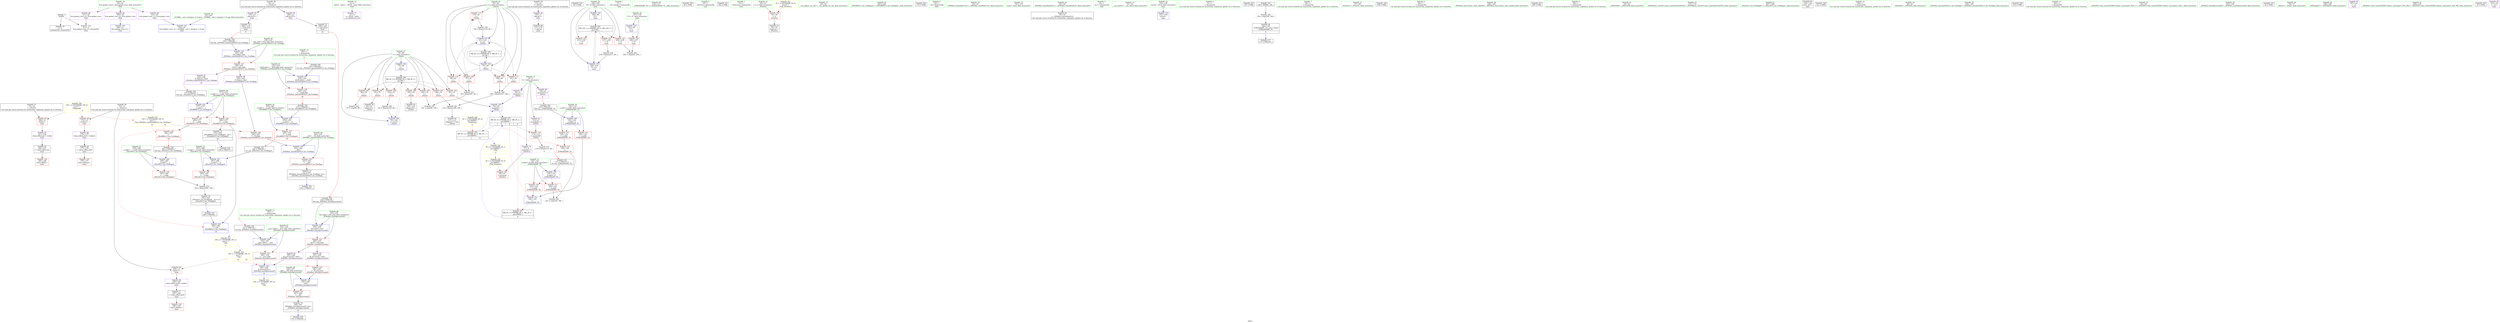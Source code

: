 digraph "SVFG" {
	label="SVFG";

	Node0x55feac2546a0 [shape=record,color=grey,label="{NodeID: 0\nNullPtr}"];
	Node0x55feac2546a0 -> Node0x55feac260630[style=solid];
	Node0x55feac2546a0 -> Node0x55feac265fe0[style=solid];
	Node0x55feac25f0d0 [shape=record,color=red,label="{NodeID: 97\n166\<--12\nvtable\<--\nmain\n}"];
	Node0x55feac25f0d0 -> Node0x55feac2621e0[style=solid];
	Node0x55feac25d070 [shape=record,color=green,label="{NodeID: 14\n4\<--6\n_ZStL8__ioinit\<--_ZStL8__ioinit_field_insensitive\nGlob }"];
	Node0x55feac25d070 -> Node0x55feac261930[style=solid];
	Node0x55feac25fc30 [shape=record,color=red,label="{NodeID: 111\n107\<--81\n\<--j\n_Z4initv\n}"];
	Node0x55feac25fc30 -> Node0x55feac26c6e0[style=solid];
	Node0x55feac25de10 [shape=record,color=green,label="{NodeID: 28\n81\<--82\nj\<--j_field_insensitive\n_Z4initv\n}"];
	Node0x55feac25de10 -> Node0x55feac25fa90[style=solid];
	Node0x55feac25de10 -> Node0x55feac25fb60[style=solid];
	Node0x55feac25de10 -> Node0x55feac25fc30[style=solid];
	Node0x55feac25de10 -> Node0x55feac25fd00[style=solid];
	Node0x55feac25de10 -> Node0x55feac25fdd0[style=solid];
	Node0x55feac25de10 -> Node0x55feac266280[style=solid];
	Node0x55feac25de10 -> Node0x55feac266350[style=solid];
	Node0x55feac2650e0 [shape=record,color=red,label="{NodeID: 125\n178\<--177\nvbase.offset4\<--\nmain\n}"];
	Node0x55feac25eaf0 [shape=record,color=green,label="{NodeID: 42\n230\<--231\nthis.addr\<--this.addr_field_insensitive\n_ZNSt8ios_base4setfESt13_Ios_Fmtflags\n}"];
	Node0x55feac25eaf0 -> Node0x55feac265280[style=solid];
	Node0x55feac25eaf0 -> Node0x55feac266aa0[style=solid];
	Node0x55feac265c40 [shape=record,color=red,label="{NodeID: 139\n301\<--295\n\<--__a.addr\n_ZStorSt13_Ios_FmtflagsS_\n}"];
	Node0x55feac265c40 -> Node0x55feac26c260[style=solid];
	Node0x55feac260730 [shape=record,color=black,label="{NodeID: 56\n11\<--10\n\<--_ZSt3cin\nCan only get source location for instruction, argument, global var or function.}"];
	Node0x55feac260730 -> Node0x55feac262790[style=solid];
	Node0x55feac286c80 [shape=record,color=black,label="{NodeID: 319\n59 = PHI()\n}"];
	Node0x55feac26c3e0 [shape=record,color=grey,label="{NodeID: 236\n125 = Binary(124, 84, )\n}"];
	Node0x55feac26c3e0 -> Node0x55feac266420[style=solid];
	Node0x55feac266830 [shape=record,color=blue,label="{NodeID: 153\n157\<--84\nTC\<--\nmain\n}"];
	Node0x55feac266830 -> Node0x55feac264cd0[style=dashed];
	Node0x55feac261380 [shape=record,color=black,label="{NodeID: 70\n180\<--179\n\<--add.ptr5\nmain\n|{<s0>9}}"];
	Node0x55feac261380:s0 -> Node0x55feac288800[style=solid,color=red];
	Node0x55feac2881c0 [shape=record,color=black,label="{NodeID: 333\n276 = PHI(242, )\n1st arg _ZStoRRSt13_Ios_FmtflagsS_ }"];
	Node0x55feac2881c0 -> Node0x55feac267120[style=solid];
	Node0x55feac275890 [shape=record,color=black,label="{NodeID: 250\nMR_4V_2 = PHI(MR_4V_4, MR_4V_1, )\npts\{90000 \}\n|{|<s1>11}}"];
	Node0x55feac275890 -> Node0x55feac2661b0[style=dashed];
	Node0x55feac275890:s1 -> Node0x55feac27c0a0[style=dashed,color=blue];
	Node0x55feac267390 [shape=record,color=blue,label="{NodeID: 167\n297\<--294\n__b.addr\<--__b\n_ZStorSt13_Ios_FmtflagsS_\n}"];
	Node0x55feac267390 -> Node0x55feac265d10[style=dashed];
	Node0x55feac261ee0 [shape=record,color=purple,label="{NodeID: 84\n309\<--20\nllvm.global_ctors_0\<--llvm.global_ctors\nGlob }"];
	Node0x55feac261ee0 -> Node0x55feac265de0[style=solid];
	Node0x55feac25bcb0 [shape=record,color=green,label="{NodeID: 1\n7\<--1\n__dso_handle\<--dummyObj\nGlob }"];
	Node0x55feac25f1a0 [shape=record,color=red,label="{NodeID: 98\n175\<--15\nvtable2\<--\nmain\n}"];
	Node0x55feac25f1a0 -> Node0x55feac2622b0[style=solid];
	Node0x55feac25d170 [shape=record,color=green,label="{NodeID: 15\n8\<--9\nf\<--f_field_insensitive\nGlob }"];
	Node0x55feac25d170 -> Node0x55feac261a00[style=solid];
	Node0x55feac25d170 -> Node0x55feac261ad0[style=solid];
	Node0x55feac25d170 -> Node0x55feac261ba0[style=solid];
	Node0x55feac25d170 -> Node0x55feac261c70[style=solid];
	Node0x55feac25fd00 [shape=record,color=red,label="{NodeID: 112\n108\<--81\n\<--j\n_Z4initv\n}"];
	Node0x55feac25fd00 -> Node0x55feac26c6e0[style=solid];
	Node0x55feac25dee0 [shape=record,color=green,label="{NodeID: 29\n116\<--117\n_Z3MinIiiEbRT_T0_\<--_Z3MinIiiEbRT_T0__field_insensitive\n}"];
	Node0x55feac2651b0 [shape=record,color=red,label="{NodeID: 126\n188\<--187\nvbase.offset9\<--\nmain\n}"];
	Node0x55feac25ebc0 [shape=record,color=green,label="{NodeID: 43\n232\<--233\n__fmtfl.addr\<--__fmtfl.addr_field_insensitive\n_ZNSt8ios_base4setfESt13_Ios_Fmtflags\n}"];
	Node0x55feac25ebc0 -> Node0x55feac265350[style=solid];
	Node0x55feac25ebc0 -> Node0x55feac266b70[style=solid];
	Node0x55feac265d10 [shape=record,color=red,label="{NodeID: 140\n302\<--297\n\<--__b.addr\n_ZStorSt13_Ios_FmtflagsS_\n}"];
	Node0x55feac265d10 -> Node0x55feac26c260[style=solid];
	Node0x55feac260830 [shape=record,color=black,label="{NodeID: 57\n12\<--10\n\<--_ZSt3cin\nCan only get source location for instruction, argument, global var or function.}"];
	Node0x55feac260830 -> Node0x55feac25f0d0[style=solid];
	Node0x55feac286db0 [shape=record,color=black,label="{NodeID: 320\n62 = PHI()\n}"];
	Node0x55feac26c560 [shape=record,color=grey,label="{NodeID: 237\n114 = Binary(113, 84, )\n|{<s0>6}}"];
	Node0x55feac26c560:s0 -> Node0x55feac288bc0[style=solid,color=red];
	Node0x55feac266900 [shape=record,color=blue,label="{NodeID: 154\n159\<--84\nTI\<--\nmain\n}"];
	Node0x55feac266900 -> Node0x55feac276290[style=dashed];
	Node0x55feac261450 [shape=record,color=black,label="{NodeID: 71\n187\<--186\n\<--vbase.offset.ptr8\nmain\n}"];
	Node0x55feac261450 -> Node0x55feac2651b0[style=solid];
	Node0x55feac288300 [shape=record,color=black,label="{NodeID: 334\n250 = PHI(190, )\n0th arg _ZNSt8ios_base9precisionEl }"];
	Node0x55feac288300 -> Node0x55feac266d10[style=solid];
	Node0x55feac275d90 [shape=record,color=black,label="{NodeID: 251\nMR_4V_3 = PHI(MR_4V_1, MR_4V_2, )\npts\{90000 \}\n|{<s0>6}}"];
	Node0x55feac275d90:s0 -> Node0x55feac274990[style=dashed,color=blue];
	Node0x55feac261fe0 [shape=record,color=purple,label="{NodeID: 85\n310\<--20\nllvm.global_ctors_1\<--llvm.global_ctors\nGlob }"];
	Node0x55feac261fe0 -> Node0x55feac265ee0[style=solid];
	Node0x55feac25bd40 [shape=record,color=green,label="{NodeID: 2\n10\<--1\n_ZSt3cin\<--dummyObj\nGlob }"];
	Node0x55feac25f270 [shape=record,color=red,label="{NodeID: 99\n185\<--15\nvtable7\<--\nmain\n}"];
	Node0x55feac25f270 -> Node0x55feac262380[style=solid];
	Node0x55feac25d270 [shape=record,color=green,label="{NodeID: 16\n20\<--24\nllvm.global_ctors\<--llvm.global_ctors_field_insensitive\nGlob }"];
	Node0x55feac25d270 -> Node0x55feac261ee0[style=solid];
	Node0x55feac25d270 -> Node0x55feac261fe0[style=solid];
	Node0x55feac25d270 -> Node0x55feac2620e0[style=solid];
	Node0x55feac25fdd0 [shape=record,color=red,label="{NodeID: 113\n119\<--81\n\<--j\n_Z4initv\n}"];
	Node0x55feac25fdd0 -> Node0x55feac26c860[style=solid];
	Node0x55feac25dfe0 [shape=record,color=green,label="{NodeID: 30\n132\<--133\na.addr\<--a.addr_field_insensitive\n_Z3MinIiiEbRT_T0_\n}"];
	Node0x55feac25dfe0 -> Node0x55feac25ff70[style=solid];
	Node0x55feac25dfe0 -> Node0x55feac264990[style=solid];
	Node0x55feac25dfe0 -> Node0x55feac2664f0[style=solid];
	Node0x55feac265280 [shape=record,color=red,label="{NodeID: 127\n238\<--230\nthis1\<--this.addr\n_ZNSt8ios_base4setfESt13_Ios_Fmtflags\n}"];
	Node0x55feac265280 -> Node0x55feac262450[style=solid];
	Node0x55feac265280 -> Node0x55feac262520[style=solid];
	Node0x55feac25ec90 [shape=record,color=green,label="{NodeID: 44\n234\<--235\n__old\<--__old_field_insensitive\n_ZNSt8ios_base4setfESt13_Ios_Fmtflags\n}"];
	Node0x55feac25ec90 -> Node0x55feac265420[style=solid];
	Node0x55feac25ec90 -> Node0x55feac266c40[style=solid];
	Node0x55feac265de0 [shape=record,color=blue,label="{NodeID: 141\n309\<--21\nllvm.global_ctors_0\<--\nGlob }"];
	Node0x55feac260930 [shape=record,color=black,label="{NodeID: 58\n14\<--13\n\<--_ZSt4cout\nCan only get source location for instruction, argument, global var or function.}"];
	Node0x55feac260930 -> Node0x55feac262860[style=solid];
	Node0x55feac260930 -> Node0x55feac25f000[style=solid];
	Node0x55feac286e80 [shape=record,color=black,label="{NodeID: 321\n162 = PHI()\n}"];
	Node0x55feac26c6e0 [shape=record,color=grey,label="{NodeID: 238\n109 = Binary(107, 108, )\n}"];
	Node0x55feac26c6e0 -> Node0x55feac26c9e0[style=solid];
	Node0x55feac2669d0 [shape=record,color=blue,label="{NodeID: 155\n159\<--218\nTI\<--inc\nmain\n}"];
	Node0x55feac2669d0 -> Node0x55feac276290[style=dashed];
	Node0x55feac261520 [shape=record,color=black,label="{NodeID: 72\n190\<--189\n\<--add.ptr10\nmain\n|{<s0>10}}"];
	Node0x55feac261520:s0 -> Node0x55feac288300[style=solid,color=red];
	Node0x55feac288440 [shape=record,color=black,label="{NodeID: 335\n251 = PHI(192, )\n1st arg _ZNSt8ios_base9precisionEl }"];
	Node0x55feac288440 -> Node0x55feac266de0[style=solid];
	Node0x55feac276290 [shape=record,color=black,label="{NodeID: 252\nMR_22V_3 = PHI(MR_22V_4, MR_22V_2, )\npts\{160 \}\n}"];
	Node0x55feac276290 -> Node0x55feac264da0[style=dashed];
	Node0x55feac276290 -> Node0x55feac264e70[style=dashed];
	Node0x55feac276290 -> Node0x55feac264f40[style=dashed];
	Node0x55feac276290 -> Node0x55feac2669d0[style=dashed];
	Node0x55feac2620e0 [shape=record,color=purple,label="{NodeID: 86\n311\<--20\nllvm.global_ctors_2\<--llvm.global_ctors\nGlob }"];
	Node0x55feac2620e0 -> Node0x55feac265fe0[style=solid];
	Node0x55feac25bff0 [shape=record,color=green,label="{NodeID: 3\n13\<--1\n_ZSt4cout\<--dummyObj\nGlob }"];
	Node0x55feac25f340 [shape=record,color=red,label="{NodeID: 100\n55\<--50\n\<--n\n_Z5solvev\n}"];
	Node0x55feac25f340 -> Node0x55feac260c30[style=solid];
	Node0x55feac25d370 [shape=record,color=green,label="{NodeID: 17\n25\<--26\n__cxx_global_var_init\<--__cxx_global_var_init_field_insensitive\n}"];
	Node0x55feac25fea0 [shape=record,color=red,label="{NodeID: 114\n113\<--112\n\<--arrayidx8\n_Z4initv\n}"];
	Node0x55feac25fea0 -> Node0x55feac26c560[style=solid];
	Node0x55feac25e0b0 [shape=record,color=green,label="{NodeID: 31\n134\<--135\nb.addr\<--b.addr_field_insensitive\n_Z3MinIiiEbRT_T0_\n}"];
	Node0x55feac25e0b0 -> Node0x55feac264a60[style=solid];
	Node0x55feac25e0b0 -> Node0x55feac264b30[style=solid];
	Node0x55feac25e0b0 -> Node0x55feac2665c0[style=solid];
	Node0x55feac265350 [shape=record,color=red,label="{NodeID: 128\n242\<--232\n\<--__fmtfl.addr\n_ZNSt8ios_base4setfESt13_Ios_Fmtflags\n|{<s0>18}}"];
	Node0x55feac265350:s0 -> Node0x55feac2881c0[style=solid,color=red];
	Node0x55feac25ed60 [shape=record,color=green,label="{NodeID: 45\n245\<--246\n_ZStoRRSt13_Ios_FmtflagsS_\<--_ZStoRRSt13_Ios_FmtflagsS__field_insensitive\n}"];
	Node0x55feac265ee0 [shape=record,color=blue,label="{NodeID: 142\n310\<--22\nllvm.global_ctors_1\<--_GLOBAL__sub_I_mengrao_3_0.cpp\nGlob }"];
	Node0x55feac260a30 [shape=record,color=black,label="{NodeID: 59\n15\<--13\n\<--_ZSt4cout\nCan only get source location for instruction, argument, global var or function.}"];
	Node0x55feac260a30 -> Node0x55feac25f1a0[style=solid];
	Node0x55feac260a30 -> Node0x55feac25f270[style=solid];
	Node0x55feac286f50 [shape=record,color=black,label="{NodeID: 322\n172 = PHI()\n}"];
	Node0x55feac26c860 [shape=record,color=grey,label="{NodeID: 239\n120 = Binary(119, 84, )\n}"];
	Node0x55feac26c860 -> Node0x55feac266350[style=solid];
	Node0x55feac266aa0 [shape=record,color=blue,label="{NodeID: 156\n230\<--228\nthis.addr\<--this\n_ZNSt8ios_base4setfESt13_Ios_Fmtflags\n}"];
	Node0x55feac266aa0 -> Node0x55feac265280[style=dashed];
	Node0x55feac2615f0 [shape=record,color=black,label="{NodeID: 73\n227\<--247\n_ZNSt8ios_base4setfESt13_Ios_Fmtflags_ret\<--\n_ZNSt8ios_base4setfESt13_Ios_Fmtflags\n|{<s0>9}}"];
	Node0x55feac2615f0:s0 -> Node0x55feac287050[style=solid,color=blue];
	Node0x55feac288580 [shape=record,color=black,label="{NodeID: 336\n293 = PHI(284, )\n0th arg _ZStorSt13_Ios_FmtflagsS_ }"];
	Node0x55feac288580 -> Node0x55feac2672c0[style=solid];
	Node0x55feac2621e0 [shape=record,color=purple,label="{NodeID: 87\n167\<--166\nvbase.offset.ptr\<--vtable\nmain\n}"];
	Node0x55feac2621e0 -> Node0x55feac261110[style=solid];
	Node0x55feac25c080 [shape=record,color=green,label="{NodeID: 4\n16\<--1\n.str\<--dummyObj\nGlob }"];
	Node0x55feac25f410 [shape=record,color=red,label="{NodeID: 101\n58\<--57\n\<--arrayidx\n_Z5solvev\n}"];
	Node0x55feac25d470 [shape=record,color=green,label="{NodeID: 18\n29\<--30\n_ZNSt8ios_base4InitC1Ev\<--_ZNSt8ios_base4InitC1Ev_field_insensitive\n}"];
	Node0x55feac25ff70 [shape=record,color=red,label="{NodeID: 115\n138\<--132\n\<--a.addr\n_Z3MinIiiEbRT_T0_\n}"];
	Node0x55feac25ff70 -> Node0x55feac264c00[style=solid];
	Node0x55feac25e180 [shape=record,color=green,label="{NodeID: 32\n152\<--153\nmain\<--main_field_insensitive\n}"];
	Node0x55feac265420 [shape=record,color=red,label="{NodeID: 129\n247\<--234\n\<--__old\n_ZNSt8ios_base4setfESt13_Ios_Fmtflags\n}"];
	Node0x55feac265420 -> Node0x55feac2615f0[style=solid];
	Node0x55feac25ee60 [shape=record,color=green,label="{NodeID: 46\n252\<--253\nthis.addr\<--this.addr_field_insensitive\n_ZNSt8ios_base9precisionEl\n}"];
	Node0x55feac25ee60 -> Node0x55feac2655c0[style=solid];
	Node0x55feac25ee60 -> Node0x55feac266d10[style=solid];
	Node0x55feac265fe0 [shape=record,color=blue, style = dotted,label="{NodeID: 143\n311\<--3\nllvm.global_ctors_2\<--dummyVal\nGlob }"];
	Node0x55feac260b30 [shape=record,color=black,label="{NodeID: 60\n33\<--34\n\<--_ZNSt8ios_base4InitD1Ev\nCan only get source location for instruction, argument, global var or function.}"];
	Node0x55feac287050 [shape=record,color=black,label="{NodeID: 323\n181 = PHI(227, )\n}"];
	Node0x55feac26c9e0 [shape=record,color=grey,label="{NodeID: 240\n110 = Binary(106, 109, )\n}"];
	Node0x55feac26c9e0 -> Node0x55feac260ea0[style=solid];
	Node0x55feac266b70 [shape=record,color=blue,label="{NodeID: 157\n232\<--229\n__fmtfl.addr\<--__fmtfl\n_ZNSt8ios_base4setfESt13_Ios_Fmtflags\n}"];
	Node0x55feac266b70 -> Node0x55feac265350[style=dashed];
	Node0x55feac2616c0 [shape=record,color=black,label="{NodeID: 74\n249\<--267\n_ZNSt8ios_base9precisionEl_ret\<--\n_ZNSt8ios_base9precisionEl\n|{<s0>10}}"];
	Node0x55feac2616c0:s0 -> Node0x55feac2871b0[style=solid,color=blue];
	Node0x55feac2886c0 [shape=record,color=black,label="{NodeID: 337\n294 = PHI(285, )\n1st arg _ZStorSt13_Ios_FmtflagsS_ }"];
	Node0x55feac2886c0 -> Node0x55feac267390[style=solid];
	Node0x55feac2622b0 [shape=record,color=purple,label="{NodeID: 88\n176\<--175\nvbase.offset.ptr3\<--vtable2\nmain\n}"];
	Node0x55feac2622b0 -> Node0x55feac2612b0[style=solid];
	Node0x55feac25c110 [shape=record,color=green,label="{NodeID: 5\n18\<--1\n.str.1\<--dummyObj\nGlob }"];
	Node0x55feac25f4e0 [shape=record,color=red,label="{NodeID: 102\n86\<--79\n\<--i\n_Z4initv\n}"];
	Node0x55feac25f4e0 -> Node0x55feac26d160[style=solid];
	Node0x55feac25d570 [shape=record,color=green,label="{NodeID: 19\n35\<--36\n__cxa_atexit\<--__cxa_atexit_field_insensitive\n}"];
	Node0x55feac264990 [shape=record,color=red,label="{NodeID: 116\n144\<--132\n\<--a.addr\n_Z3MinIiiEbRT_T0_\n}"];
	Node0x55feac264990 -> Node0x55feac266690[style=solid];
	Node0x55feac25e280 [shape=record,color=green,label="{NodeID: 33\n155\<--156\nretval\<--retval_field_insensitive\nmain\n}"];
	Node0x55feac25e280 -> Node0x55feac266760[style=solid];
	Node0x55feac2654f0 [shape=record,color=red,label="{NodeID: 130\n240\<--239\n\<--_M_flags\n_ZNSt8ios_base4setfESt13_Ios_Fmtflags\n}"];
	Node0x55feac2654f0 -> Node0x55feac266c40[style=solid];
	Node0x55feac25ef30 [shape=record,color=green,label="{NodeID: 47\n254\<--255\n__prec.addr\<--__prec.addr_field_insensitive\n_ZNSt8ios_base9precisionEl\n}"];
	Node0x55feac25ef30 -> Node0x55feac265690[style=solid];
	Node0x55feac25ef30 -> Node0x55feac266de0[style=solid];
	Node0x55feac2660e0 [shape=record,color=blue,label="{NodeID: 144\n79\<--84\ni\<--\n_Z4initv\n}"];
	Node0x55feac2660e0 -> Node0x55feac274e90[style=dashed];
	Node0x55feac260c30 [shape=record,color=black,label="{NodeID: 61\n56\<--55\nidxprom\<--\n_Z5solvev\n}"];
	Node0x55feac2871b0 [shape=record,color=black,label="{NodeID: 324\n191 = PHI(249, )\n}"];
	Node0x55feac26cb60 [shape=record,color=grey,label="{NodeID: 241\n101 = cmp(99, 100, )\n}"];
	Node0x55feac266c40 [shape=record,color=blue,label="{NodeID: 158\n234\<--240\n__old\<--\n_ZNSt8ios_base4setfESt13_Ios_Fmtflags\n}"];
	Node0x55feac266c40 -> Node0x55feac265420[style=dashed];
	Node0x55feac261790 [shape=record,color=black,label="{NodeID: 75\n274\<--289\n_ZStoRRSt13_Ios_FmtflagsS__ret\<--\n_ZStoRRSt13_Ios_FmtflagsS_\n|{<s0>18}}"];
	Node0x55feac261790:s0 -> Node0x55feac2878c0[style=solid,color=blue];
	Node0x55feac288800 [shape=record,color=black,label="{NodeID: 338\n228 = PHI(180, )\n0th arg _ZNSt8ios_base4setfESt13_Ios_Fmtflags }"];
	Node0x55feac288800 -> Node0x55feac266aa0[style=solid];
	Node0x55feac262380 [shape=record,color=purple,label="{NodeID: 89\n186\<--185\nvbase.offset.ptr8\<--vtable7\nmain\n}"];
	Node0x55feac262380 -> Node0x55feac261450[style=solid];
	Node0x55feac25c1a0 [shape=record,color=green,label="{NodeID: 6\n21\<--1\n\<--dummyObj\nCan only get source location for instruction, argument, global var or function.}"];
	Node0x55feac25f5b0 [shape=record,color=red,label="{NodeID: 103\n90\<--79\n\<--i\n_Z4initv\n}"];
	Node0x55feac25f5b0 -> Node0x55feac2661b0[style=solid];
	Node0x55feac25d670 [shape=record,color=green,label="{NodeID: 20\n34\<--40\n_ZNSt8ios_base4InitD1Ev\<--_ZNSt8ios_base4InitD1Ev_field_insensitive\n}"];
	Node0x55feac25d670 -> Node0x55feac260b30[style=solid];
	Node0x55feac264a60 [shape=record,color=red,label="{NodeID: 117\n140\<--134\n\<--b.addr\n_Z3MinIiiEbRT_T0_\n}"];
	Node0x55feac264a60 -> Node0x55feac26ce60[style=solid];
	Node0x55feac25e350 [shape=record,color=green,label="{NodeID: 34\n157\<--158\nTC\<--TC_field_insensitive\nmain\n}"];
	Node0x55feac25e350 -> Node0x55feac264cd0[style=solid];
	Node0x55feac25e350 -> Node0x55feac266830[style=solid];
	Node0x55feac2655c0 [shape=record,color=red,label="{NodeID: 131\n260\<--252\nthis1\<--this.addr\n_ZNSt8ios_base9precisionEl\n}"];
	Node0x55feac2655c0 -> Node0x55feac2625f0[style=solid];
	Node0x55feac2655c0 -> Node0x55feac2626c0[style=solid];
	Node0x55feac260020 [shape=record,color=green,label="{NodeID: 48\n256\<--257\n__old\<--__old_field_insensitive\n_ZNSt8ios_base9precisionEl\n}"];
	Node0x55feac260020 -> Node0x55feac265760[style=solid];
	Node0x55feac260020 -> Node0x55feac266eb0[style=solid];
	Node0x55feac2661b0 [shape=record,color=blue,label="{NodeID: 145\n93\<--90\narrayidx\<--\n_Z4initv\n}"];
	Node0x55feac2661b0 -> Node0x55feac274990[style=dashed];
	Node0x55feac260d00 [shape=record,color=black,label="{NodeID: 62\n92\<--91\nidxprom\<--\n_Z4initv\n}"];
	Node0x55feac2872f0 [shape=record,color=black,label="{NodeID: 325\n197 = PHI()\n}"];
	Node0x55feac26cce0 [shape=record,color=grey,label="{NodeID: 242\n150 = cmp(148, 149, )\n}"];
	Node0x55feac26cce0 -> Node0x55feac261040[style=solid];
	Node0x55feac266d10 [shape=record,color=blue,label="{NodeID: 159\n252\<--250\nthis.addr\<--this\n_ZNSt8ios_base9precisionEl\n}"];
	Node0x55feac266d10 -> Node0x55feac2655c0[style=dashed];
	Node0x55feac261860 [shape=record,color=black,label="{NodeID: 76\n292\<--303\n_ZStorSt13_Ios_FmtflagsS__ret\<--or\n_ZStorSt13_Ios_FmtflagsS_\n|{<s0>19}}"];
	Node0x55feac261860:s0 -> Node0x55feac287a30[style=solid,color=blue];
	Node0x55feac288940 [shape=record,color=black,label="{NodeID: 339\n229 = PHI(182, )\n1st arg _ZNSt8ios_base4setfESt13_Ios_Fmtflags }"];
	Node0x55feac288940 -> Node0x55feac266b70[style=solid];
	Node0x55feac277470 [shape=record,color=yellow,style=double,label="{NodeID: 256\n16V_1 = ENCHI(MR_16V_0)\npts\{1 \}\nFun[main]|{|<s2>9}}"];
	Node0x55feac277470 -> Node0x55feac25f0d0[style=dashed];
	Node0x55feac277470 -> Node0x55feac25f1a0[style=dashed];
	Node0x55feac277470:s2 -> Node0x55feac278b70[style=dashed,color=red];
	Node0x55feac262450 [shape=record,color=purple,label="{NodeID: 90\n239\<--238\n_M_flags\<--this1\n_ZNSt8ios_base4setfESt13_Ios_Fmtflags\n}"];
	Node0x55feac262450 -> Node0x55feac2654f0[style=solid];
	Node0x55feac25c9e0 [shape=record,color=green,label="{NodeID: 7\n63\<--1\n\<--dummyObj\nCan only get source location for instruction, argument, global var or function.}"];
	Node0x55feac25f680 [shape=record,color=red,label="{NodeID: 104\n91\<--79\n\<--i\n_Z4initv\n}"];
	Node0x55feac25f680 -> Node0x55feac260d00[style=solid];
	Node0x55feac25d770 [shape=record,color=green,label="{NodeID: 21\n47\<--48\n_Z5solvev\<--_Z5solvev_field_insensitive\n}"];
	Node0x55feac264b30 [shape=record,color=red,label="{NodeID: 118\n143\<--134\n\<--b.addr\n_Z3MinIiiEbRT_T0_\n}"];
	Node0x55feac264b30 -> Node0x55feac266690[style=solid];
	Node0x55feac25e420 [shape=record,color=green,label="{NodeID: 35\n159\<--160\nTI\<--TI_field_insensitive\nmain\n}"];
	Node0x55feac25e420 -> Node0x55feac264da0[style=solid];
	Node0x55feac25e420 -> Node0x55feac264e70[style=solid];
	Node0x55feac25e420 -> Node0x55feac264f40[style=solid];
	Node0x55feac25e420 -> Node0x55feac266900[style=solid];
	Node0x55feac25e420 -> Node0x55feac2669d0[style=solid];
	Node0x55feac265690 [shape=record,color=red,label="{NodeID: 132\n264\<--254\n\<--__prec.addr\n_ZNSt8ios_base9precisionEl\n}"];
	Node0x55feac265690 -> Node0x55feac266f80[style=solid];
	Node0x55feac2600f0 [shape=record,color=green,label="{NodeID: 49\n277\<--278\n__a.addr\<--__a.addr_field_insensitive\n_ZStoRRSt13_Ios_FmtflagsS_\n}"];
	Node0x55feac2600f0 -> Node0x55feac265900[style=solid];
	Node0x55feac2600f0 -> Node0x55feac2659d0[style=solid];
	Node0x55feac2600f0 -> Node0x55feac267050[style=solid];
	Node0x55feac27bde0 [shape=record,color=yellow,style=double,label="{NodeID: 312\n16V_2 = CSCHI(MR_16V_1)\npts\{1 \}\nCS[]|{|<s1>10|<s2>10}}"];
	Node0x55feac27bde0 -> Node0x55feac25f270[style=dashed];
	Node0x55feac27bde0:s1 -> Node0x55feac265830[style=dashed,color=red];
	Node0x55feac27bde0:s2 -> Node0x55feac266f80[style=dashed,color=red];
	Node0x55feac266280 [shape=record,color=blue,label="{NodeID: 146\n81\<--84\nj\<--\n_Z4initv\n}"];
	Node0x55feac266280 -> Node0x55feac25fa90[style=dashed];
	Node0x55feac266280 -> Node0x55feac25fb60[style=dashed];
	Node0x55feac266280 -> Node0x55feac25fc30[style=dashed];
	Node0x55feac266280 -> Node0x55feac25fd00[style=dashed];
	Node0x55feac266280 -> Node0x55feac25fdd0[style=dashed];
	Node0x55feac266280 -> Node0x55feac266350[style=dashed];
	Node0x55feac266280 -> Node0x55feac275390[style=dashed];
	Node0x55feac260dd0 [shape=record,color=black,label="{NodeID: 63\n104\<--103\nidxprom4\<--\n_Z4initv\n}"];
	Node0x55feac2873c0 [shape=record,color=black,label="{NodeID: 326\n198 = PHI()\n}"];
	Node0x55feac26ce60 [shape=record,color=grey,label="{NodeID: 243\n141 = cmp(139, 140, )\n}"];
	Node0x55feac266de0 [shape=record,color=blue,label="{NodeID: 160\n254\<--251\n__prec.addr\<--__prec\n_ZNSt8ios_base9precisionEl\n}"];
	Node0x55feac266de0 -> Node0x55feac265690[style=dashed];
	Node0x55feac261930 [shape=record,color=purple,label="{NodeID: 77\n31\<--4\n\<--_ZStL8__ioinit\n__cxx_global_var_init\n}"];
	Node0x55feac288a80 [shape=record,color=black,label="{NodeID: 340\n130 = PHI(105, )\n0th arg _Z3MinIiiEbRT_T0_ }"];
	Node0x55feac288a80 -> Node0x55feac2664f0[style=solid];
	Node0x55feac262520 [shape=record,color=purple,label="{NodeID: 91\n243\<--238\n_M_flags2\<--this1\n_ZNSt8ios_base4setfESt13_Ios_Fmtflags\n|{<s0>18}}"];
	Node0x55feac262520:s0 -> Node0x55feac287f90[style=solid,color=red];
	Node0x55feac25ca70 [shape=record,color=green,label="{NodeID: 8\n84\<--1\n\<--dummyObj\nCan only get source location for instruction, argument, global var or function.}"];
	Node0x55feac25f750 [shape=record,color=red,label="{NodeID: 105\n100\<--79\n\<--i\n_Z4initv\n}"];
	Node0x55feac25f750 -> Node0x55feac26cb60[style=solid];
	Node0x55feac25d870 [shape=record,color=green,label="{NodeID: 22\n50\<--51\nn\<--n_field_insensitive\n_Z5solvev\n}"];
	Node0x55feac25d870 -> Node0x55feac25f340[style=solid];
	Node0x55feac264c00 [shape=record,color=red,label="{NodeID: 119\n139\<--138\n\<--\n_Z3MinIiiEbRT_T0_\n}"];
	Node0x55feac264c00 -> Node0x55feac26ce60[style=solid];
	Node0x55feac25e4f0 [shape=record,color=green,label="{NodeID: 36\n164\<--165\n_ZNSt8ios_base15sync_with_stdioEb\<--_ZNSt8ios_base15sync_with_stdioEb_field_insensitive\n}"];
	Node0x55feac265760 [shape=record,color=red,label="{NodeID: 133\n267\<--256\n\<--__old\n_ZNSt8ios_base9precisionEl\n}"];
	Node0x55feac265760 -> Node0x55feac2616c0[style=solid];
	Node0x55feac2601c0 [shape=record,color=green,label="{NodeID: 50\n279\<--280\n__b.addr\<--__b.addr_field_insensitive\n_ZStoRRSt13_Ios_FmtflagsS_\n}"];
	Node0x55feac2601c0 -> Node0x55feac265aa0[style=solid];
	Node0x55feac2601c0 -> Node0x55feac267120[style=solid];
	Node0x55feac27bf40 [shape=record,color=yellow,style=double,label="{NodeID: 313\n16V_3 = CSCHI(MR_16V_2)\npts\{1 \}\nCS[]}"];
	Node0x55feac266350 [shape=record,color=blue,label="{NodeID: 147\n81\<--120\nj\<--inc\n_Z4initv\n}"];
	Node0x55feac266350 -> Node0x55feac25fa90[style=dashed];
	Node0x55feac266350 -> Node0x55feac25fb60[style=dashed];
	Node0x55feac266350 -> Node0x55feac25fc30[style=dashed];
	Node0x55feac266350 -> Node0x55feac25fd00[style=dashed];
	Node0x55feac266350 -> Node0x55feac25fdd0[style=dashed];
	Node0x55feac266350 -> Node0x55feac266350[style=dashed];
	Node0x55feac266350 -> Node0x55feac275390[style=dashed];
	Node0x55feac260ea0 [shape=record,color=black,label="{NodeID: 64\n111\<--110\nidxprom7\<--sub\n_Z4initv\n}"];
	Node0x55feac287490 [shape=record,color=black,label="{NodeID: 327\n208 = PHI()\n}"];
	Node0x55feac26cfe0 [shape=record,color=grey,label="{NodeID: 244\n205 = cmp(203, 204, )\n}"];
	Node0x55feac266eb0 [shape=record,color=blue,label="{NodeID: 161\n256\<--262\n__old\<--\n_ZNSt8ios_base9precisionEl\n}"];
	Node0x55feac266eb0 -> Node0x55feac265760[style=dashed];
	Node0x55feac261a00 [shape=record,color=purple,label="{NodeID: 78\n57\<--8\narrayidx\<--f\n_Z5solvev\n}"];
	Node0x55feac261a00 -> Node0x55feac25f410[style=solid];
	Node0x55feac288bc0 [shape=record,color=black,label="{NodeID: 341\n131 = PHI(114, )\n1st arg _Z3MinIiiEbRT_T0_ }"];
	Node0x55feac288bc0 -> Node0x55feac2665c0[style=solid];
	Node0x55feac2625f0 [shape=record,color=purple,label="{NodeID: 92\n261\<--260\n_M_precision\<--this1\n_ZNSt8ios_base9precisionEl\n}"];
	Node0x55feac2625f0 -> Node0x55feac265830[style=solid];
	Node0x55feac25cb70 [shape=record,color=green,label="{NodeID: 9\n88\<--1\n\<--dummyObj\nCan only get source location for instruction, argument, global var or function.}"];
	Node0x55feac278b70 [shape=record,color=yellow,style=double,label="{NodeID: 272\n16V_1 = ENCHI(MR_16V_0)\npts\{1 \}\nFun[_ZNSt8ios_base4setfESt13_Ios_Fmtflags]|{|<s1>18|<s2>18}}"];
	Node0x55feac278b70 -> Node0x55feac2654f0[style=dashed];
	Node0x55feac278b70:s1 -> Node0x55feac265b70[style=dashed,color=red];
	Node0x55feac278b70:s2 -> Node0x55feac2671f0[style=dashed,color=red];
	Node0x55feac25f820 [shape=record,color=red,label="{NodeID: 106\n103\<--79\n\<--i\n_Z4initv\n}"];
	Node0x55feac25f820 -> Node0x55feac260dd0[style=solid];
	Node0x55feac25d940 [shape=record,color=green,label="{NodeID: 23\n53\<--54\n_ZNSirsERi\<--_ZNSirsERi_field_insensitive\n}"];
	Node0x55feac264cd0 [shape=record,color=red,label="{NodeID: 120\n204\<--157\n\<--TC\nmain\n}"];
	Node0x55feac264cd0 -> Node0x55feac26cfe0[style=solid];
	Node0x55feac25e5f0 [shape=record,color=green,label="{NodeID: 37\n173\<--174\n_ZNSt9basic_iosIcSt11char_traitsIcEE3tieEPSo\<--_ZNSt9basic_iosIcSt11char_traitsIcEE3tieEPSo_field_insensitive\n}"];
	Node0x55feac265830 [shape=record,color=red,label="{NodeID: 134\n262\<--261\n\<--_M_precision\n_ZNSt8ios_base9precisionEl\n}"];
	Node0x55feac265830 -> Node0x55feac266eb0[style=solid];
	Node0x55feac260290 [shape=record,color=green,label="{NodeID: 51\n287\<--288\n_ZStorSt13_Ios_FmtflagsS_\<--_ZStorSt13_Ios_FmtflagsS__field_insensitive\n}"];
	Node0x55feac27c0a0 [shape=record,color=yellow,style=double,label="{NodeID: 314\n4V_2 = CSCHI(MR_4V_1)\npts\{90000 \}\nCS[]|{<s0>17}}"];
	Node0x55feac27c0a0:s0 -> Node0x55feac277a10[style=dashed,color=red];
	Node0x55feac266420 [shape=record,color=blue,label="{NodeID: 148\n79\<--125\ni\<--inc10\n_Z4initv\n}"];
	Node0x55feac266420 -> Node0x55feac274e90[style=dashed];
	Node0x55feac260f70 [shape=record,color=black,label="{NodeID: 65\n154\<--149\nmain_ret\<--\nmain\n}"];
	Node0x55feac2876f0 [shape=record,color=black,label="{NodeID: 328\n212 = PHI()\n}"];
	Node0x55feac26d160 [shape=record,color=grey,label="{NodeID: 245\n87 = cmp(86, 88, )\n}"];
	Node0x55feac266f80 [shape=record,color=blue,label="{NodeID: 162\n265\<--264\n_M_precision2\<--\n_ZNSt8ios_base9precisionEl\n|{<s0>10}}"];
	Node0x55feac266f80:s0 -> Node0x55feac27bf40[style=dashed,color=blue];
	Node0x55feac261ad0 [shape=record,color=purple,label="{NodeID: 79\n93\<--8\narrayidx\<--f\n_Z4initv\n}"];
	Node0x55feac261ad0 -> Node0x55feac2661b0[style=solid];
	Node0x55feac2626c0 [shape=record,color=purple,label="{NodeID: 93\n265\<--260\n_M_precision2\<--this1\n_ZNSt8ios_base9precisionEl\n}"];
	Node0x55feac2626c0 -> Node0x55feac266f80[style=solid];
	Node0x55feac25cc70 [shape=record,color=green,label="{NodeID: 10\n149\<--1\n\<--dummyObj\nCan only get source location for instruction, argument, global var or function.}"];
	Node0x55feac25f8f0 [shape=record,color=red,label="{NodeID: 107\n106\<--79\n\<--i\n_Z4initv\n}"];
	Node0x55feac25f8f0 -> Node0x55feac26c9e0[style=solid];
	Node0x55feac25da40 [shape=record,color=green,label="{NodeID: 24\n60\<--61\n_ZNSolsEi\<--_ZNSolsEi_field_insensitive\n}"];
	Node0x55feac264da0 [shape=record,color=red,label="{NodeID: 121\n203\<--159\n\<--TI\nmain\n}"];
	Node0x55feac264da0 -> Node0x55feac26cfe0[style=solid];
	Node0x55feac25e6f0 [shape=record,color=green,label="{NodeID: 38\n183\<--184\n_ZNSt8ios_base4setfESt13_Ios_Fmtflags\<--_ZNSt8ios_base4setfESt13_Ios_Fmtflags_field_insensitive\n}"];
	Node0x55feac265900 [shape=record,color=red,label="{NodeID: 135\n283\<--277\n\<--__a.addr\n_ZStoRRSt13_Ios_FmtflagsS_\n}"];
	Node0x55feac265900 -> Node0x55feac265b70[style=solid];
	Node0x55feac260390 [shape=record,color=green,label="{NodeID: 52\n295\<--296\n__a.addr\<--__a.addr_field_insensitive\n_ZStorSt13_Ios_FmtflagsS_\n}"];
	Node0x55feac260390 -> Node0x55feac265c40[style=solid];
	Node0x55feac260390 -> Node0x55feac2672c0[style=solid];
	Node0x55feac27c200 [shape=record,color=yellow,style=double,label="{NodeID: 315\n16V_2 = CSCHI(MR_16V_1)\npts\{1 \}\nCS[]|{<s0>9}}"];
	Node0x55feac27c200:s0 -> Node0x55feac27bde0[style=dashed,color=blue];
	Node0x55feabfa4200 [shape=record,color=black,label="{NodeID: 232\n148 = PHI(84, 149, )\n}"];
	Node0x55feabfa4200 -> Node0x55feac26cce0[style=solid];
	Node0x55feac2664f0 [shape=record,color=blue,label="{NodeID: 149\n132\<--130\na.addr\<--a\n_Z3MinIiiEbRT_T0_\n}"];
	Node0x55feac2664f0 -> Node0x55feac25ff70[style=dashed];
	Node0x55feac2664f0 -> Node0x55feac264990[style=dashed];
	Node0x55feac261040 [shape=record,color=black,label="{NodeID: 66\n129\<--150\n_Z3MinIiiEbRT_T0__ret\<--tobool\n_Z3MinIiiEbRT_T0_\n|{<s0>6}}"];
	Node0x55feac261040:s0 -> Node0x55feac286a50[style=solid,color=blue];
	Node0x55feac2877f0 [shape=record,color=black,label="{NodeID: 329\n214 = PHI()\n}"];
	Node0x55feac267050 [shape=record,color=blue,label="{NodeID: 163\n277\<--275\n__a.addr\<--__a\n_ZStoRRSt13_Ios_FmtflagsS_\n}"];
	Node0x55feac267050 -> Node0x55feac265900[style=dashed];
	Node0x55feac267050 -> Node0x55feac2659d0[style=dashed];
	Node0x55feac261ba0 [shape=record,color=purple,label="{NodeID: 80\n105\<--8\narrayidx5\<--f\n_Z4initv\n|{<s0>6}}"];
	Node0x55feac261ba0:s0 -> Node0x55feac288a80[style=solid,color=red];
	Node0x55feac277820 [shape=record,color=yellow,style=double,label="{NodeID: 260\n4V_1 = ENCHI(MR_4V_0)\npts\{90000 \}\nFun[main]|{<s0>11}}"];
	Node0x55feac277820:s0 -> Node0x55feac275890[style=dashed,color=red];
	Node0x55feac262790 [shape=record,color=purple,label="{NodeID: 94\n170\<--11\nadd.ptr\<--\nmain\n}"];
	Node0x55feac262790 -> Node0x55feac2611e0[style=solid];
	Node0x55feac25cd70 [shape=record,color=green,label="{NodeID: 11\n163\<--1\n\<--dummyObj\nCan only get source location for instruction, argument, global var or function.}"];
	Node0x55feac25f9c0 [shape=record,color=red,label="{NodeID: 108\n124\<--79\n\<--i\n_Z4initv\n}"];
	Node0x55feac25f9c0 -> Node0x55feac26c3e0[style=solid];
	Node0x55feac25db40 [shape=record,color=green,label="{NodeID: 25\n64\<--65\n_ZStlsISt11char_traitsIcEERSt13basic_ostreamIcT_ES5_c\<--_ZStlsISt11char_traitsIcEERSt13basic_ostreamIcT_ES5_c_field_insensitive\n}"];
	Node0x55feac264e70 [shape=record,color=red,label="{NodeID: 122\n211\<--159\n\<--TI\nmain\n}"];
	Node0x55feac25e7f0 [shape=record,color=green,label="{NodeID: 39\n193\<--194\n_ZNSt8ios_base9precisionEl\<--_ZNSt8ios_base9precisionEl_field_insensitive\n}"];
	Node0x55feac2659d0 [shape=record,color=red,label="{NodeID: 136\n289\<--277\n\<--__a.addr\n_ZStoRRSt13_Ios_FmtflagsS_\n}"];
	Node0x55feac2659d0 -> Node0x55feac261790[style=solid];
	Node0x55feac2659d0 -> Node0x55feac2671f0[style=solid];
	Node0x55feac260460 [shape=record,color=green,label="{NodeID: 53\n297\<--298\n__b.addr\<--__b.addr_field_insensitive\n_ZStorSt13_Ios_FmtflagsS_\n}"];
	Node0x55feac260460 -> Node0x55feac265d10[style=solid];
	Node0x55feac260460 -> Node0x55feac267390[style=solid];
	Node0x55feac2857f0 [shape=record,color=black,label="{NodeID: 316\n52 = PHI()\n}"];
	Node0x55feac26bf60 [shape=record,color=grey,label="{NodeID: 233\n99 = Binary(97, 98, )\n}"];
	Node0x55feac26bf60 -> Node0x55feac26cb60[style=solid];
	Node0x55feac2665c0 [shape=record,color=blue,label="{NodeID: 150\n134\<--131\nb.addr\<--b\n_Z3MinIiiEbRT_T0_\n}"];
	Node0x55feac2665c0 -> Node0x55feac264a60[style=dashed];
	Node0x55feac2665c0 -> Node0x55feac264b30[style=dashed];
	Node0x55feac261110 [shape=record,color=black,label="{NodeID: 67\n168\<--167\n\<--vbase.offset.ptr\nmain\n}"];
	Node0x55feac261110 -> Node0x55feac265010[style=solid];
	Node0x55feac2878c0 [shape=record,color=black,label="{NodeID: 330\n244 = PHI(274, )\n}"];
	Node0x55feac274990 [shape=record,color=black,label="{NodeID: 247\nMR_4V_4 = PHI(MR_4V_5, MR_4V_3, )\npts\{90000 \}\n|{|<s2>6|<s3>6|<s4>6}}"];
	Node0x55feac274990 -> Node0x55feac25fea0[style=dashed];
	Node0x55feac274990 -> Node0x55feac275890[style=dashed];
	Node0x55feac274990:s2 -> Node0x55feac264c00[style=dashed,color=red];
	Node0x55feac274990:s3 -> Node0x55feac266690[style=dashed,color=red];
	Node0x55feac274990:s4 -> Node0x55feac275d90[style=dashed,color=red];
	Node0x55feac267120 [shape=record,color=blue,label="{NodeID: 164\n279\<--276\n__b.addr\<--__b\n_ZStoRRSt13_Ios_FmtflagsS_\n}"];
	Node0x55feac267120 -> Node0x55feac265aa0[style=dashed];
	Node0x55feac261c70 [shape=record,color=purple,label="{NodeID: 81\n112\<--8\narrayidx8\<--f\n_Z4initv\n}"];
	Node0x55feac261c70 -> Node0x55feac25fea0[style=solid];
	Node0x55feac277900 [shape=record,color=yellow,style=double,label="{NodeID: 261\n2V_1 = ENCHI(MR_2V_0)\npts\{51 \}\nFun[_Z5solvev]}"];
	Node0x55feac277900 -> Node0x55feac25f340[style=dashed];
	Node0x55feac262860 [shape=record,color=purple,label="{NodeID: 95\n179\<--14\nadd.ptr5\<--\nmain\n}"];
	Node0x55feac262860 -> Node0x55feac261380[style=solid];
	Node0x55feac25ce70 [shape=record,color=green,label="{NodeID: 12\n182\<--1\n\<--dummyObj\nCan only get source location for instruction, argument, global var or function.|{<s0>9}}"];
	Node0x55feac25ce70:s0 -> Node0x55feac288940[style=solid,color=red];
	Node0x55feac25fa90 [shape=record,color=red,label="{NodeID: 109\n97\<--81\n\<--j\n_Z4initv\n}"];
	Node0x55feac25fa90 -> Node0x55feac26bf60[style=solid];
	Node0x55feac25dc40 [shape=record,color=green,label="{NodeID: 26\n76\<--77\n_Z4initv\<--_Z4initv_field_insensitive\n}"];
	Node0x55feac264f40 [shape=record,color=red,label="{NodeID: 123\n217\<--159\n\<--TI\nmain\n}"];
	Node0x55feac264f40 -> Node0x55feac26c0e0[style=solid];
	Node0x55feac25e8f0 [shape=record,color=green,label="{NodeID: 40\n199\<--200\n_ZNSi3getEv\<--_ZNSi3getEv_field_insensitive\n}"];
	Node0x55feac265aa0 [shape=record,color=red,label="{NodeID: 137\n285\<--279\n\<--__b.addr\n_ZStoRRSt13_Ios_FmtflagsS_\n|{<s0>19}}"];
	Node0x55feac265aa0:s0 -> Node0x55feac2886c0[style=solid,color=red];
	Node0x55feac260530 [shape=record,color=green,label="{NodeID: 54\n22\<--305\n_GLOBAL__sub_I_mengrao_3_0.cpp\<--_GLOBAL__sub_I_mengrao_3_0.cpp_field_insensitive\n}"];
	Node0x55feac260530 -> Node0x55feac265ee0[style=solid];
	Node0x55feac286a50 [shape=record,color=black,label="{NodeID: 317\n115 = PHI(129, )\n}"];
	Node0x55feac26c0e0 [shape=record,color=grey,label="{NodeID: 234\n218 = Binary(217, 84, )\n}"];
	Node0x55feac26c0e0 -> Node0x55feac2669d0[style=solid];
	Node0x55feac266690 [shape=record,color=blue,label="{NodeID: 151\n144\<--143\n\<--\n_Z3MinIiiEbRT_T0_\n}"];
	Node0x55feac266690 -> Node0x55feac275d90[style=dashed];
	Node0x55feac2611e0 [shape=record,color=black,label="{NodeID: 68\n171\<--170\n\<--add.ptr\nmain\n}"];
	Node0x55feac287a30 [shape=record,color=black,label="{NodeID: 331\n286 = PHI(292, )\n}"];
	Node0x55feac287a30 -> Node0x55feac2671f0[style=solid];
	Node0x55feac274e90 [shape=record,color=black,label="{NodeID: 248\nMR_6V_3 = PHI(MR_6V_4, MR_6V_2, )\npts\{80 \}\n}"];
	Node0x55feac274e90 -> Node0x55feac25f4e0[style=dashed];
	Node0x55feac274e90 -> Node0x55feac25f5b0[style=dashed];
	Node0x55feac274e90 -> Node0x55feac25f680[style=dashed];
	Node0x55feac274e90 -> Node0x55feac25f750[style=dashed];
	Node0x55feac274e90 -> Node0x55feac25f820[style=dashed];
	Node0x55feac274e90 -> Node0x55feac25f8f0[style=dashed];
	Node0x55feac274e90 -> Node0x55feac25f9c0[style=dashed];
	Node0x55feac274e90 -> Node0x55feac266420[style=dashed];
	Node0x55feac2671f0 [shape=record,color=blue,label="{NodeID: 165\n289\<--286\n\<--call\n_ZStoRRSt13_Ios_FmtflagsS_\n|{<s0>18}}"];
	Node0x55feac2671f0:s0 -> Node0x55feac27c200[style=dashed,color=blue];
	Node0x55feac261d40 [shape=record,color=purple,label="{NodeID: 82\n207\<--16\n\<--.str\nmain\n}"];
	Node0x55feac277a10 [shape=record,color=yellow,style=double,label="{NodeID: 262\n4V_1 = ENCHI(MR_4V_0)\npts\{90000 \}\nFun[_Z5solvev]}"];
	Node0x55feac277a10 -> Node0x55feac25f410[style=dashed];
	Node0x55feac25f000 [shape=record,color=purple,label="{NodeID: 96\n189\<--14\nadd.ptr10\<--\nmain\n}"];
	Node0x55feac25f000 -> Node0x55feac261520[style=solid];
	Node0x55feac25cf70 [shape=record,color=green,label="{NodeID: 13\n192\<--1\n\<--dummyObj\nCan only get source location for instruction, argument, global var or function.|{<s0>10}}"];
	Node0x55feac25cf70:s0 -> Node0x55feac288440[style=solid,color=red];
	Node0x55feac25fb60 [shape=record,color=red,label="{NodeID: 110\n98\<--81\n\<--j\n_Z4initv\n}"];
	Node0x55feac25fb60 -> Node0x55feac26bf60[style=solid];
	Node0x55feac25dd40 [shape=record,color=green,label="{NodeID: 27\n79\<--80\ni\<--i_field_insensitive\n_Z4initv\n}"];
	Node0x55feac25dd40 -> Node0x55feac25f4e0[style=solid];
	Node0x55feac25dd40 -> Node0x55feac25f5b0[style=solid];
	Node0x55feac25dd40 -> Node0x55feac25f680[style=solid];
	Node0x55feac25dd40 -> Node0x55feac25f750[style=solid];
	Node0x55feac25dd40 -> Node0x55feac25f820[style=solid];
	Node0x55feac25dd40 -> Node0x55feac25f8f0[style=solid];
	Node0x55feac25dd40 -> Node0x55feac25f9c0[style=solid];
	Node0x55feac25dd40 -> Node0x55feac2660e0[style=solid];
	Node0x55feac25dd40 -> Node0x55feac266420[style=solid];
	Node0x55feac265010 [shape=record,color=red,label="{NodeID: 124\n169\<--168\nvbase.offset\<--\nmain\n}"];
	Node0x55feac25e9f0 [shape=record,color=green,label="{NodeID: 41\n209\<--210\n_ZStlsISt11char_traitsIcEERSt13basic_ostreamIcT_ES5_PKc\<--_ZStlsISt11char_traitsIcEERSt13basic_ostreamIcT_ES5_PKc_field_insensitive\n}"];
	Node0x55feac265b70 [shape=record,color=red,label="{NodeID: 138\n284\<--283\n\<--\n_ZStoRRSt13_Ios_FmtflagsS_\n|{<s0>19}}"];
	Node0x55feac265b70:s0 -> Node0x55feac288580[style=solid,color=red];
	Node0x55feac260630 [shape=record,color=black,label="{NodeID: 55\n2\<--3\ndummyVal\<--dummyVal\n}"];
	Node0x55feac286bb0 [shape=record,color=black,label="{NodeID: 318\n32 = PHI()\n}"];
	Node0x55feac26c260 [shape=record,color=grey,label="{NodeID: 235\n303 = Binary(301, 302, )\n}"];
	Node0x55feac26c260 -> Node0x55feac261860[style=solid];
	Node0x55feac266760 [shape=record,color=blue,label="{NodeID: 152\n155\<--149\nretval\<--\nmain\n}"];
	Node0x55feac2612b0 [shape=record,color=black,label="{NodeID: 69\n177\<--176\n\<--vbase.offset.ptr3\nmain\n}"];
	Node0x55feac2612b0 -> Node0x55feac2650e0[style=solid];
	Node0x55feac287f90 [shape=record,color=black,label="{NodeID: 332\n275 = PHI(243, )\n0th arg _ZStoRRSt13_Ios_FmtflagsS_ }"];
	Node0x55feac287f90 -> Node0x55feac267050[style=solid];
	Node0x55feac275390 [shape=record,color=black,label="{NodeID: 249\nMR_8V_2 = PHI(MR_8V_4, MR_8V_1, )\npts\{82 \}\n}"];
	Node0x55feac275390 -> Node0x55feac266280[style=dashed];
	Node0x55feac2672c0 [shape=record,color=blue,label="{NodeID: 166\n295\<--293\n__a.addr\<--__a\n_ZStorSt13_Ios_FmtflagsS_\n}"];
	Node0x55feac2672c0 -> Node0x55feac265c40[style=dashed];
	Node0x55feac261e10 [shape=record,color=purple,label="{NodeID: 83\n213\<--18\n\<--.str.1\nmain\n}"];
}

